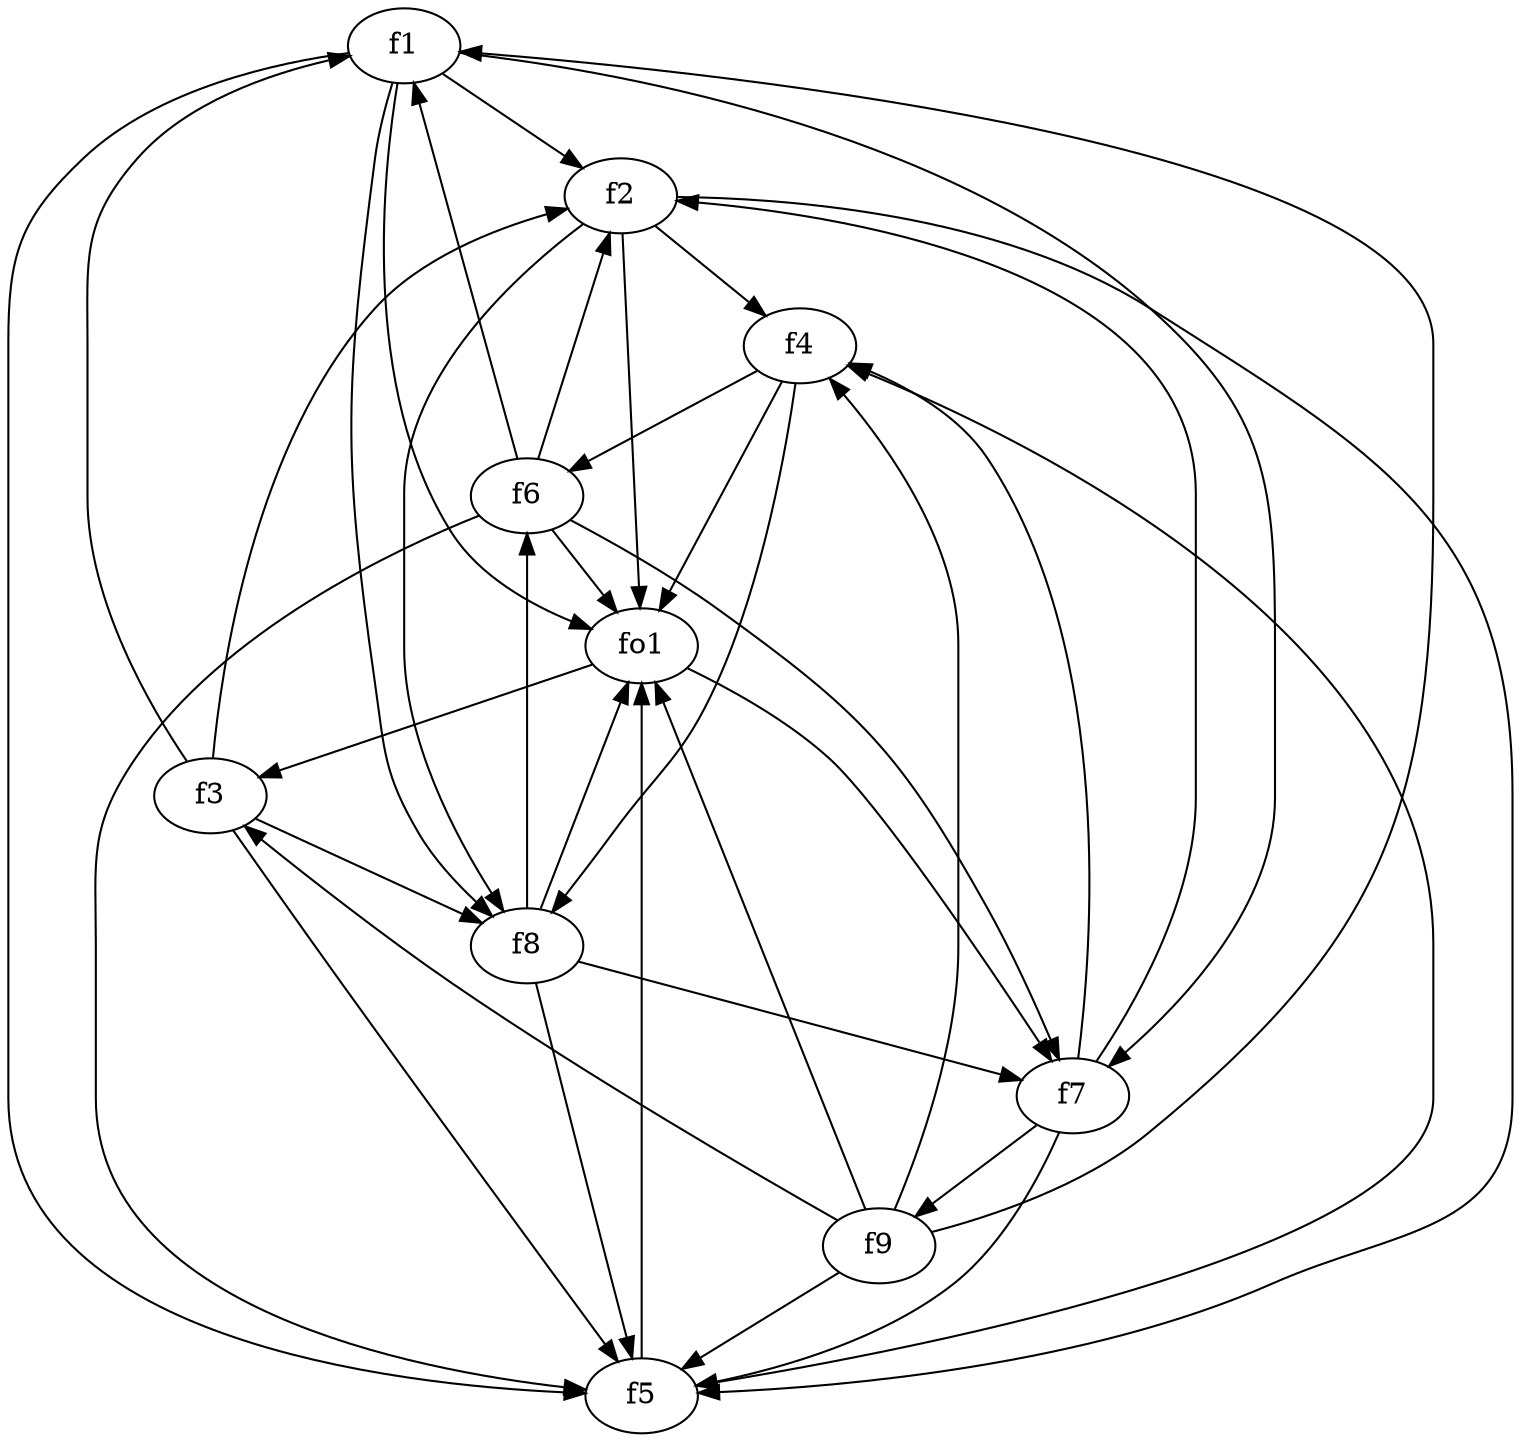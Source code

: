 strict digraph  {
f1;
f2;
f3;
f4;
f5;
f6;
f7;
f8;
f9;
fo1;
f1 -> fo1  [weight=2];
f1 -> f2  [weight=2];
f1 -> f7  [weight=2];
f1 -> f8  [weight=2];
f1 -> f5  [weight=2];
f2 -> fo1  [weight=2];
f2 -> f4  [weight=2];
f2 -> f5  [weight=2];
f2 -> f8  [weight=2];
f3 -> f8  [weight=2];
f3 -> f2  [weight=2];
f3 -> f1  [weight=2];
f3 -> f5  [weight=2];
f4 -> f8  [weight=2];
f4 -> fo1  [weight=2];
f4 -> f6  [weight=2];
f5 -> fo1  [weight=2];
f5 -> f4  [weight=2];
f6 -> f7  [weight=2];
f6 -> f2  [weight=2];
f6 -> fo1  [weight=2];
f6 -> f1  [weight=2];
f6 -> f5  [weight=2];
f7 -> f5  [weight=2];
f7 -> f9  [weight=2];
f7 -> f2  [weight=2];
f7 -> f4  [weight=2];
f8 -> fo1  [weight=2];
f8 -> f7  [weight=2];
f8 -> f6  [weight=2];
f8 -> f5  [weight=2];
f9 -> f3  [weight=2];
f9 -> f1  [weight=2];
f9 -> f4  [weight=2];
f9 -> fo1  [weight=2];
f9 -> f5  [weight=2];
fo1 -> f7  [weight=2];
fo1 -> f3  [weight=2];
}
